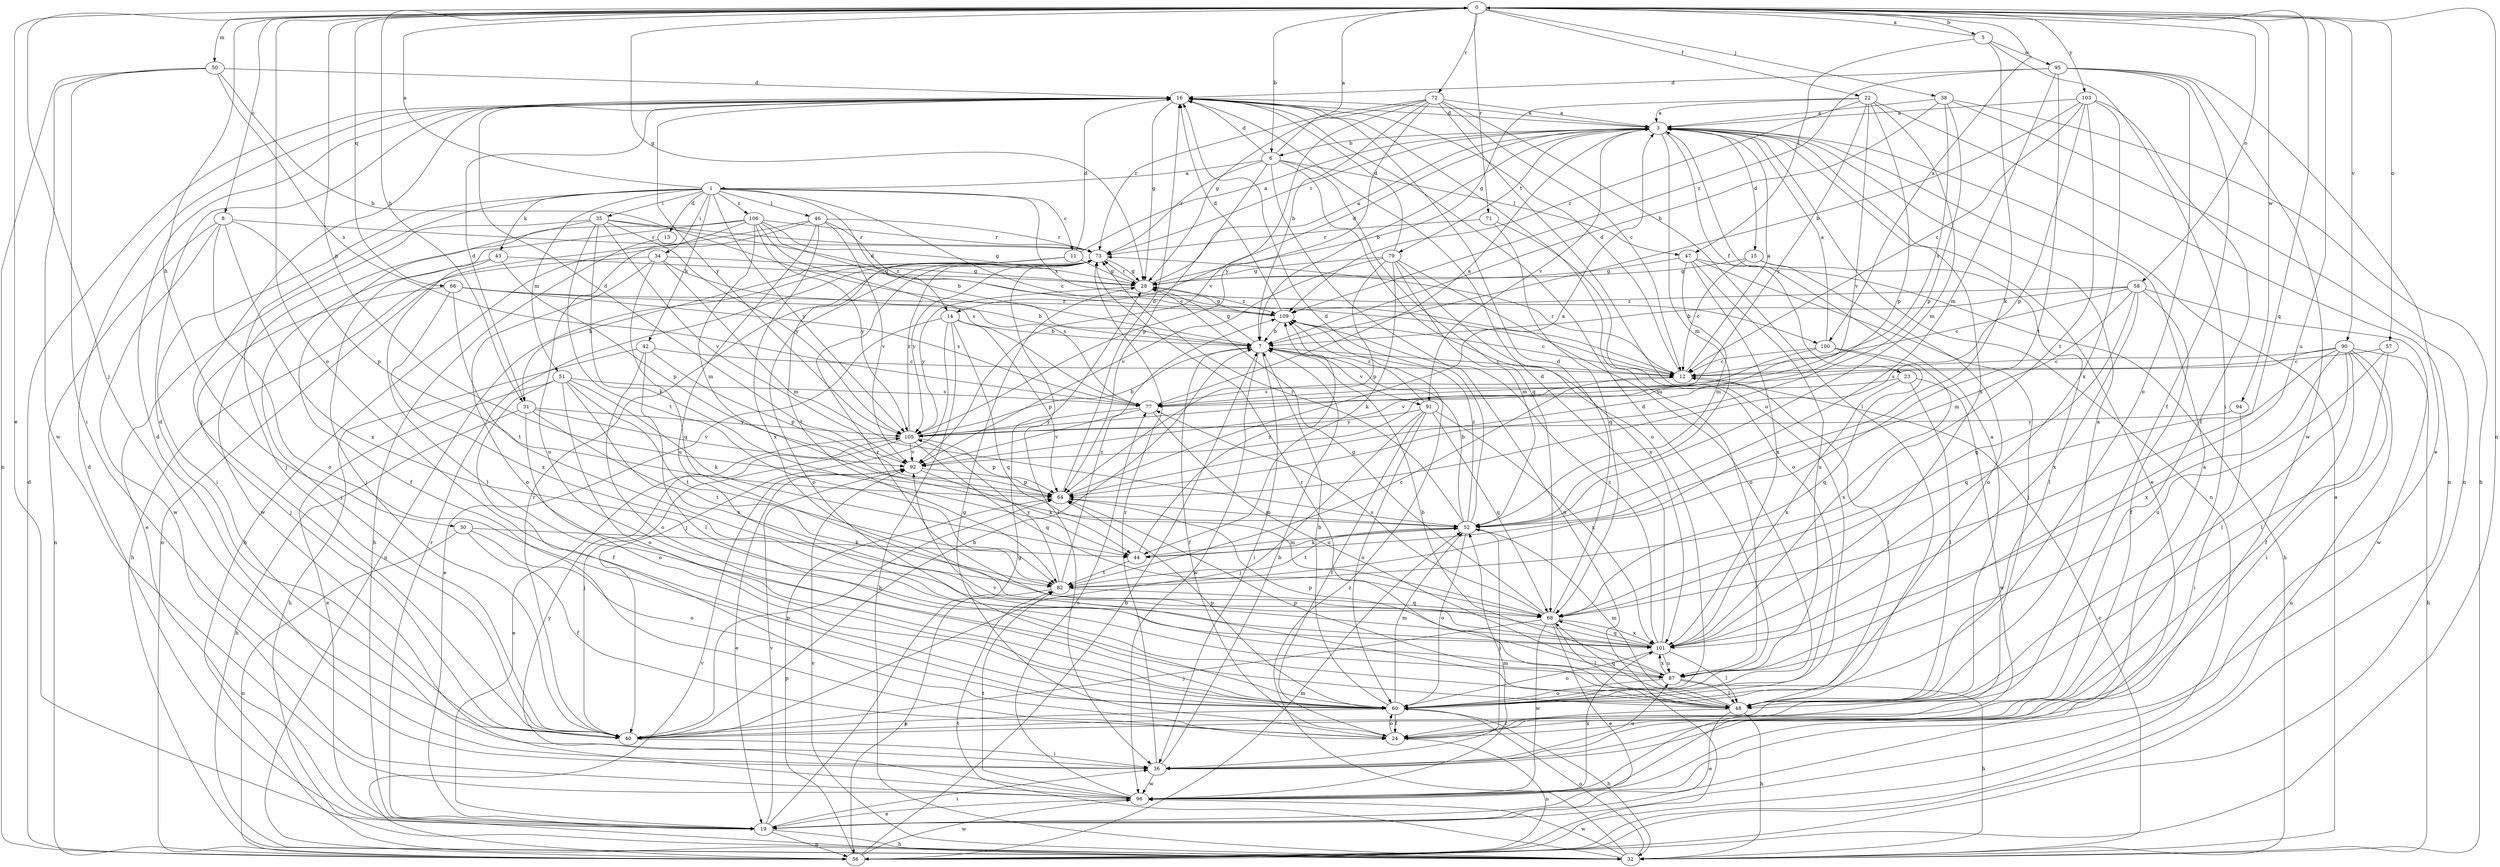 strict digraph  {
0;
1;
3;
5;
6;
7;
8;
11;
12;
13;
14;
15;
16;
19;
22;
23;
24;
28;
30;
31;
32;
34;
35;
36;
38;
40;
42;
43;
44;
46;
47;
48;
50;
51;
52;
56;
57;
58;
60;
64;
66;
68;
71;
72;
73;
77;
79;
82;
87;
90;
91;
92;
94;
95;
96;
100;
101;
103;
105;
106;
109;
0 -> 5  [label=b];
0 -> 6  [label=b];
0 -> 8  [label=c];
0 -> 19  [label=e];
0 -> 22  [label=f];
0 -> 28  [label=g];
0 -> 30  [label=h];
0 -> 31  [label=h];
0 -> 38  [label=j];
0 -> 40  [label=j];
0 -> 50  [label=m];
0 -> 56  [label=n];
0 -> 57  [label=o];
0 -> 58  [label=o];
0 -> 60  [label=o];
0 -> 64  [label=p];
0 -> 66  [label=q];
0 -> 68  [label=q];
0 -> 71  [label=r];
0 -> 72  [label=r];
0 -> 87  [label=u];
0 -> 90  [label=v];
0 -> 94  [label=w];
0 -> 100  [label=x];
0 -> 103  [label=y];
1 -> 0  [label=a];
1 -> 11  [label=c];
1 -> 12  [label=c];
1 -> 13  [label=d];
1 -> 14  [label=d];
1 -> 34  [label=i];
1 -> 35  [label=i];
1 -> 36  [label=i];
1 -> 40  [label=j];
1 -> 42  [label=k];
1 -> 43  [label=k];
1 -> 46  [label=l];
1 -> 51  [label=m];
1 -> 100  [label=x];
1 -> 105  [label=y];
1 -> 106  [label=z];
3 -> 6  [label=b];
3 -> 7  [label=b];
3 -> 14  [label=d];
3 -> 15  [label=d];
3 -> 16  [label=d];
3 -> 19  [label=e];
3 -> 23  [label=f];
3 -> 52  [label=m];
3 -> 56  [label=n];
3 -> 73  [label=r];
3 -> 79  [label=t];
3 -> 91  [label=v];
3 -> 101  [label=x];
5 -> 0  [label=a];
5 -> 36  [label=i];
5 -> 44  [label=k];
5 -> 47  [label=l];
5 -> 95  [label=w];
6 -> 0  [label=a];
6 -> 1  [label=a];
6 -> 16  [label=d];
6 -> 47  [label=l];
6 -> 56  [label=n];
6 -> 60  [label=o];
6 -> 64  [label=p];
6 -> 68  [label=q];
6 -> 73  [label=r];
7 -> 12  [label=c];
7 -> 24  [label=f];
7 -> 28  [label=g];
7 -> 36  [label=i];
7 -> 91  [label=v];
7 -> 96  [label=w];
8 -> 56  [label=n];
8 -> 60  [label=o];
8 -> 64  [label=p];
8 -> 73  [label=r];
8 -> 96  [label=w];
8 -> 101  [label=x];
11 -> 3  [label=a];
11 -> 16  [label=d];
11 -> 28  [label=g];
11 -> 31  [label=h];
11 -> 56  [label=n];
11 -> 82  [label=t];
12 -> 3  [label=a];
12 -> 16  [label=d];
12 -> 48  [label=l];
12 -> 73  [label=r];
12 -> 77  [label=s];
13 -> 32  [label=h];
14 -> 7  [label=b];
14 -> 19  [label=e];
14 -> 32  [label=h];
14 -> 40  [label=j];
14 -> 64  [label=p];
14 -> 68  [label=q];
15 -> 12  [label=c];
15 -> 28  [label=g];
15 -> 48  [label=l];
15 -> 60  [label=o];
16 -> 3  [label=a];
16 -> 28  [label=g];
16 -> 40  [label=j];
16 -> 87  [label=u];
16 -> 105  [label=y];
19 -> 16  [label=d];
19 -> 28  [label=g];
19 -> 32  [label=h];
19 -> 36  [label=i];
19 -> 56  [label=n];
19 -> 73  [label=r];
19 -> 92  [label=v];
22 -> 3  [label=a];
22 -> 28  [label=g];
22 -> 52  [label=m];
22 -> 56  [label=n];
22 -> 64  [label=p];
22 -> 92  [label=v];
22 -> 105  [label=y];
22 -> 109  [label=z];
23 -> 48  [label=l];
23 -> 77  [label=s];
23 -> 96  [label=w];
23 -> 101  [label=x];
24 -> 28  [label=g];
24 -> 56  [label=n];
24 -> 60  [label=o];
28 -> 3  [label=a];
28 -> 73  [label=r];
28 -> 105  [label=y];
28 -> 109  [label=z];
30 -> 24  [label=f];
30 -> 44  [label=k];
30 -> 56  [label=n];
30 -> 60  [label=o];
31 -> 16  [label=d];
31 -> 32  [label=h];
31 -> 60  [label=o];
31 -> 82  [label=t];
31 -> 92  [label=v];
31 -> 105  [label=y];
32 -> 3  [label=a];
32 -> 12  [label=c];
32 -> 60  [label=o];
32 -> 82  [label=t];
32 -> 92  [label=v];
32 -> 96  [label=w];
32 -> 109  [label=z];
34 -> 28  [label=g];
34 -> 32  [label=h];
34 -> 52  [label=m];
34 -> 60  [label=o];
34 -> 68  [label=q];
34 -> 77  [label=s];
35 -> 12  [label=c];
35 -> 19  [label=e];
35 -> 24  [label=f];
35 -> 44  [label=k];
35 -> 73  [label=r];
35 -> 82  [label=t];
35 -> 92  [label=v];
35 -> 105  [label=y];
36 -> 7  [label=b];
36 -> 16  [label=d];
36 -> 73  [label=r];
36 -> 87  [label=u];
36 -> 96  [label=w];
38 -> 3  [label=a];
38 -> 7  [label=b];
38 -> 32  [label=h];
38 -> 56  [label=n];
38 -> 64  [label=p];
38 -> 77  [label=s];
40 -> 3  [label=a];
40 -> 7  [label=b];
40 -> 16  [label=d];
40 -> 36  [label=i];
40 -> 64  [label=p];
40 -> 73  [label=r];
42 -> 12  [label=c];
42 -> 32  [label=h];
42 -> 48  [label=l];
42 -> 60  [label=o];
42 -> 64  [label=p];
43 -> 28  [label=g];
43 -> 40  [label=j];
43 -> 48  [label=l];
43 -> 64  [label=p];
44 -> 52  [label=m];
44 -> 82  [label=t];
44 -> 109  [label=z];
46 -> 32  [label=h];
46 -> 56  [label=n];
46 -> 73  [label=r];
46 -> 87  [label=u];
46 -> 92  [label=v];
46 -> 101  [label=x];
46 -> 109  [label=z];
47 -> 28  [label=g];
47 -> 32  [label=h];
47 -> 40  [label=j];
47 -> 52  [label=m];
47 -> 87  [label=u];
47 -> 101  [label=x];
48 -> 3  [label=a];
48 -> 19  [label=e];
48 -> 24  [label=f];
48 -> 32  [label=h];
48 -> 52  [label=m];
48 -> 64  [label=p];
48 -> 68  [label=q];
48 -> 73  [label=r];
48 -> 92  [label=v];
50 -> 7  [label=b];
50 -> 16  [label=d];
50 -> 36  [label=i];
50 -> 56  [label=n];
50 -> 77  [label=s];
50 -> 96  [label=w];
51 -> 19  [label=e];
51 -> 24  [label=f];
51 -> 44  [label=k];
51 -> 60  [label=o];
51 -> 77  [label=s];
51 -> 82  [label=t];
51 -> 101  [label=x];
52 -> 7  [label=b];
52 -> 16  [label=d];
52 -> 36  [label=i];
52 -> 44  [label=k];
52 -> 60  [label=o];
52 -> 73  [label=r];
52 -> 82  [label=t];
52 -> 109  [label=z];
56 -> 7  [label=b];
56 -> 16  [label=d];
56 -> 52  [label=m];
56 -> 64  [label=p];
56 -> 92  [label=v];
56 -> 96  [label=w];
57 -> 12  [label=c];
57 -> 48  [label=l];
57 -> 87  [label=u];
58 -> 7  [label=b];
58 -> 12  [label=c];
58 -> 24  [label=f];
58 -> 52  [label=m];
58 -> 68  [label=q];
58 -> 96  [label=w];
58 -> 101  [label=x];
58 -> 109  [label=z];
60 -> 7  [label=b];
60 -> 16  [label=d];
60 -> 24  [label=f];
60 -> 32  [label=h];
60 -> 40  [label=j];
60 -> 52  [label=m];
60 -> 64  [label=p];
64 -> 3  [label=a];
64 -> 16  [label=d];
64 -> 52  [label=m];
66 -> 7  [label=b];
66 -> 40  [label=j];
66 -> 77  [label=s];
66 -> 82  [label=t];
66 -> 101  [label=x];
66 -> 109  [label=z];
68 -> 16  [label=d];
68 -> 19  [label=e];
68 -> 28  [label=g];
68 -> 40  [label=j];
68 -> 48  [label=l];
68 -> 77  [label=s];
68 -> 96  [label=w];
68 -> 101  [label=x];
71 -> 60  [label=o];
71 -> 68  [label=q];
71 -> 73  [label=r];
72 -> 3  [label=a];
72 -> 7  [label=b];
72 -> 12  [label=c];
72 -> 28  [label=g];
72 -> 48  [label=l];
72 -> 60  [label=o];
72 -> 73  [label=r];
72 -> 92  [label=v];
72 -> 105  [label=y];
73 -> 28  [label=g];
73 -> 36  [label=i];
73 -> 60  [label=o];
73 -> 105  [label=y];
77 -> 3  [label=a];
77 -> 87  [label=u];
77 -> 92  [label=v];
77 -> 105  [label=y];
79 -> 16  [label=d];
79 -> 28  [label=g];
79 -> 44  [label=k];
79 -> 52  [label=m];
79 -> 60  [label=o];
79 -> 64  [label=p];
79 -> 92  [label=v];
79 -> 101  [label=x];
82 -> 12  [label=c];
82 -> 56  [label=n];
82 -> 68  [label=q];
82 -> 105  [label=y];
82 -> 109  [label=z];
87 -> 7  [label=b];
87 -> 32  [label=h];
87 -> 48  [label=l];
87 -> 60  [label=o];
87 -> 64  [label=p];
87 -> 101  [label=x];
90 -> 12  [label=c];
90 -> 24  [label=f];
90 -> 32  [label=h];
90 -> 36  [label=i];
90 -> 48  [label=l];
90 -> 56  [label=n];
90 -> 68  [label=q];
90 -> 77  [label=s];
90 -> 101  [label=x];
91 -> 24  [label=f];
91 -> 40  [label=j];
91 -> 60  [label=o];
91 -> 68  [label=q];
91 -> 101  [label=x];
91 -> 105  [label=y];
91 -> 109  [label=z];
92 -> 16  [label=d];
92 -> 19  [label=e];
92 -> 44  [label=k];
92 -> 64  [label=p];
94 -> 36  [label=i];
94 -> 105  [label=y];
95 -> 16  [label=d];
95 -> 19  [label=e];
95 -> 24  [label=f];
95 -> 52  [label=m];
95 -> 60  [label=o];
95 -> 82  [label=t];
95 -> 96  [label=w];
95 -> 109  [label=z];
96 -> 3  [label=a];
96 -> 19  [label=e];
96 -> 52  [label=m];
96 -> 77  [label=s];
96 -> 82  [label=t];
96 -> 101  [label=x];
96 -> 105  [label=y];
100 -> 3  [label=a];
100 -> 12  [label=c];
100 -> 68  [label=q];
100 -> 92  [label=v];
100 -> 101  [label=x];
101 -> 16  [label=d];
101 -> 48  [label=l];
101 -> 60  [label=o];
101 -> 68  [label=q];
101 -> 73  [label=r];
101 -> 87  [label=u];
101 -> 109  [label=z];
103 -> 3  [label=a];
103 -> 7  [label=b];
103 -> 12  [label=c];
103 -> 24  [label=f];
103 -> 64  [label=p];
103 -> 82  [label=t];
103 -> 101  [label=x];
105 -> 7  [label=b];
105 -> 19  [label=e];
105 -> 40  [label=j];
105 -> 64  [label=p];
105 -> 68  [label=q];
105 -> 73  [label=r];
105 -> 92  [label=v];
106 -> 7  [label=b];
106 -> 28  [label=g];
106 -> 40  [label=j];
106 -> 52  [label=m];
106 -> 73  [label=r];
106 -> 77  [label=s];
106 -> 87  [label=u];
106 -> 96  [label=w];
106 -> 105  [label=y];
109 -> 7  [label=b];
109 -> 12  [label=c];
109 -> 16  [label=d];
109 -> 28  [label=g];
}
